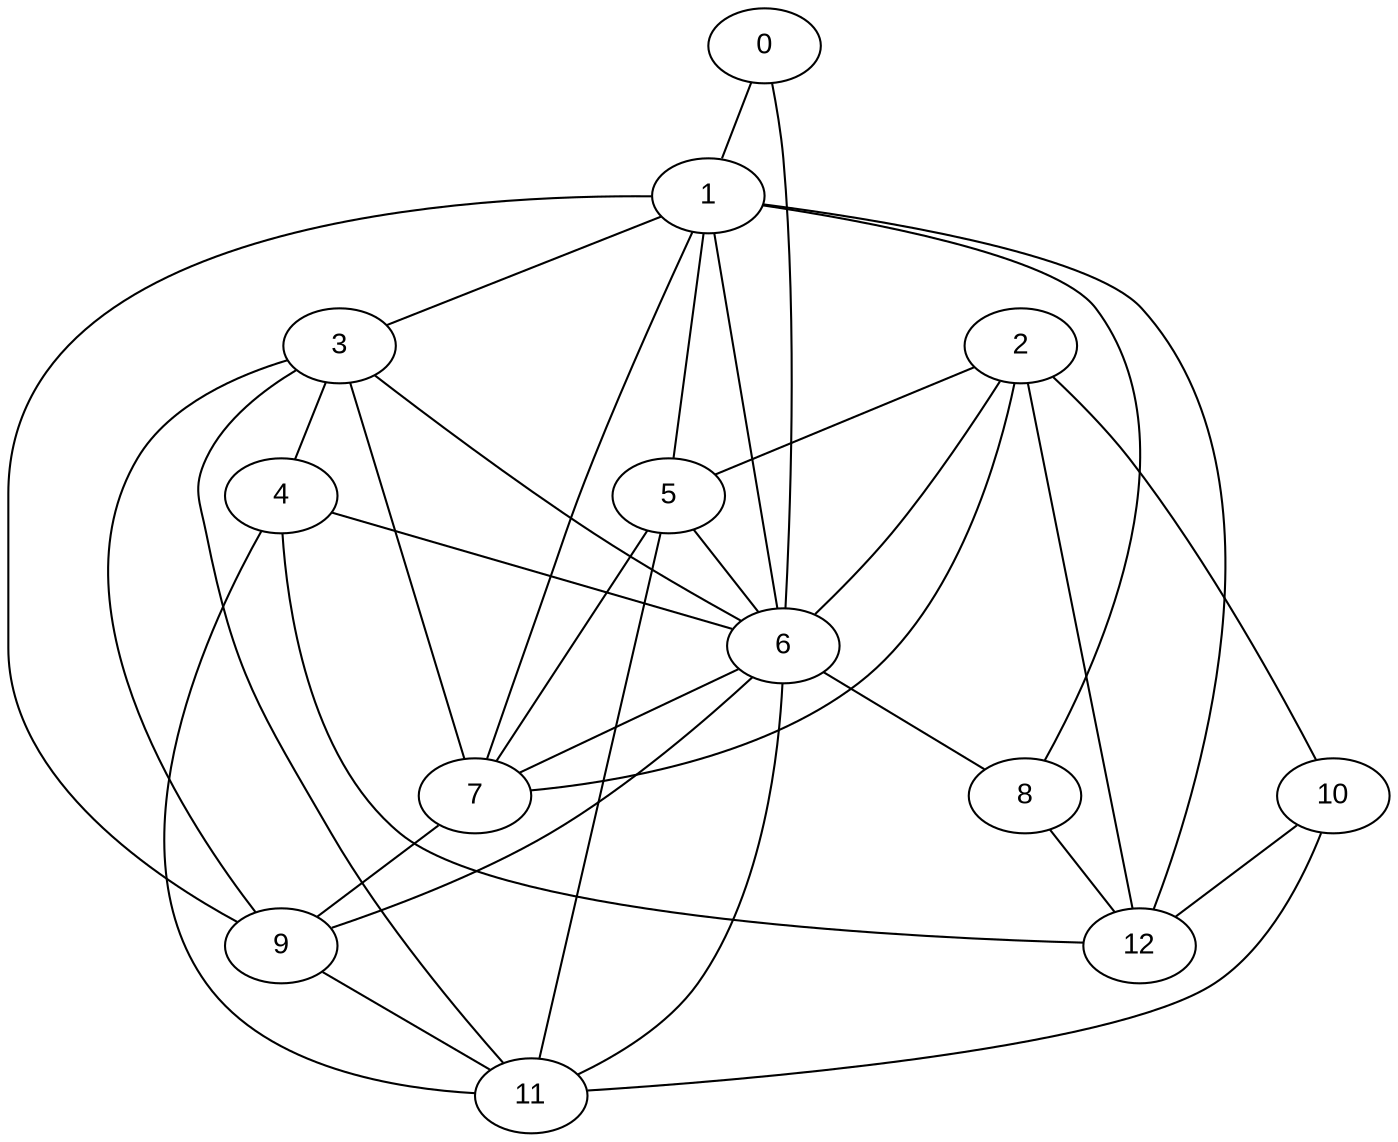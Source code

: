 graph InitialGraph {
  node [style=filled, fillcolor=white, fontname="Arial"];
  0;
  1;
  2;
  3;
  4;
  5;
  6;
  7;
  8;
  9;
  10;
  11;
  12;
  0 -- 1;
  0 -- 6;
  1 -- 3;
  1 -- 5;
  1 -- 6;
  1 -- 7;
  1 -- 8;
  1 -- 9;
  1 -- 12;
  2 -- 5;
  2 -- 6;
  2 -- 7;
  2 -- 10;
  2 -- 12;
  3 -- 4;
  3 -- 6;
  3 -- 7;
  3 -- 9;
  3 -- 11;
  4 -- 6;
  4 -- 11;
  4 -- 12;
  5 -- 6;
  5 -- 7;
  5 -- 11;
  6 -- 7;
  6 -- 8;
  6 -- 9;
  6 -- 11;
  7 -- 9;
  8 -- 12;
  9 -- 11;
  10 -- 11;
  10 -- 12;
}
